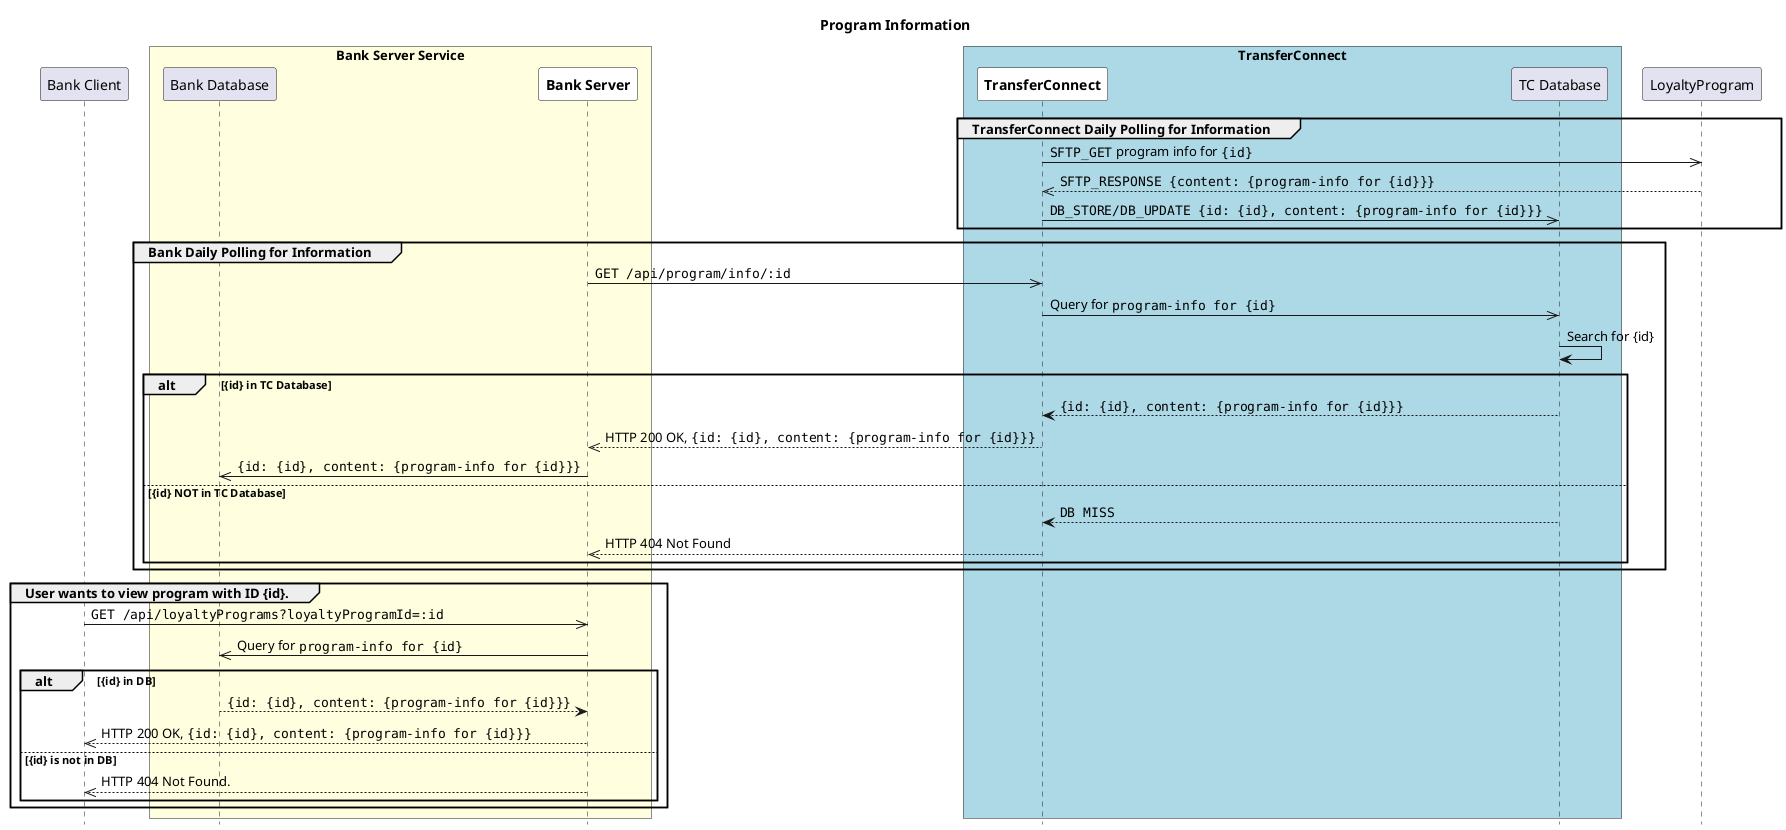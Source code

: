 @startuml Program Information Sequence Diagram
skinparam ParticipantPadding 10
skinparam BoxPadding 5

hide footbox
title **Program Information**

participant BankClient as "Bank Client"

box "Bank Server Service" #LightYellow
  participant BankDB as "Bank Database"
  participant BankServer as "**Bank Server**" #white
end box

box "TransferConnect" #LightBlue
  participant TransferConnect as "**TransferConnect**" #white
  participant TCDB as "TC Database"
end box

group TransferConnect Daily Polling for Information
  TransferConnect ->> LoyaltyProgram: ""SFTP_GET"" program info for ""{id}""
  TransferConnect <<-- LoyaltyProgram: ""SFTP_RESPONSE {content: {program-info for {id}}}""
  TransferConnect ->> TCDB: ""DB_STORE/DB_UPDATE {id: {id}, content: {program-info for {id}}}""
end

group Bank Daily Polling for Information
  BankServer ->> TransferConnect: ""GET /api/program/info/:id""
    TransferConnect ->> TCDB: Query for ""program-info for {id}""
    TCDB -> TCDB: Search for {id}
    alt {id} in TC Database
      TransferConnect <-- TCDB: ""{id: {id}, content: {program-info for {id}}}""
      BankServer <<-- TransferConnect: HTTP 200 OK, ""{id: {id}, content: {program-info for {id}}}""
      BankDB <<- BankServer: ""{id: {id}, content: {program-info for {id}}}""
    else {id} NOT in TC Database
      TransferConnect <-- TCDB: ""DB MISS""
      BankServer <<-- TransferConnect: HTTP 404 Not Found
    end
end

group User wants to view program with ID {id}.
  BankClient ->> BankServer: ""GET /api/loyaltyPrograms?loyaltyProgramId=:id""

  BankDB <<- BankServer: Query for ""program-info for {id}""
  alt {id} in DB
    BankDB --> BankServer: ""{id: {id}, content: {program-info for {id}}}""
    BankClient <<-- BankServer: HTTP 200 OK, ""{id: {id}, content: {program-info for {id}}}""
  else {id} is not in DB
    BankClient <<-- BankServer: HTTP 404 Not Found.
  end
end
@enduml